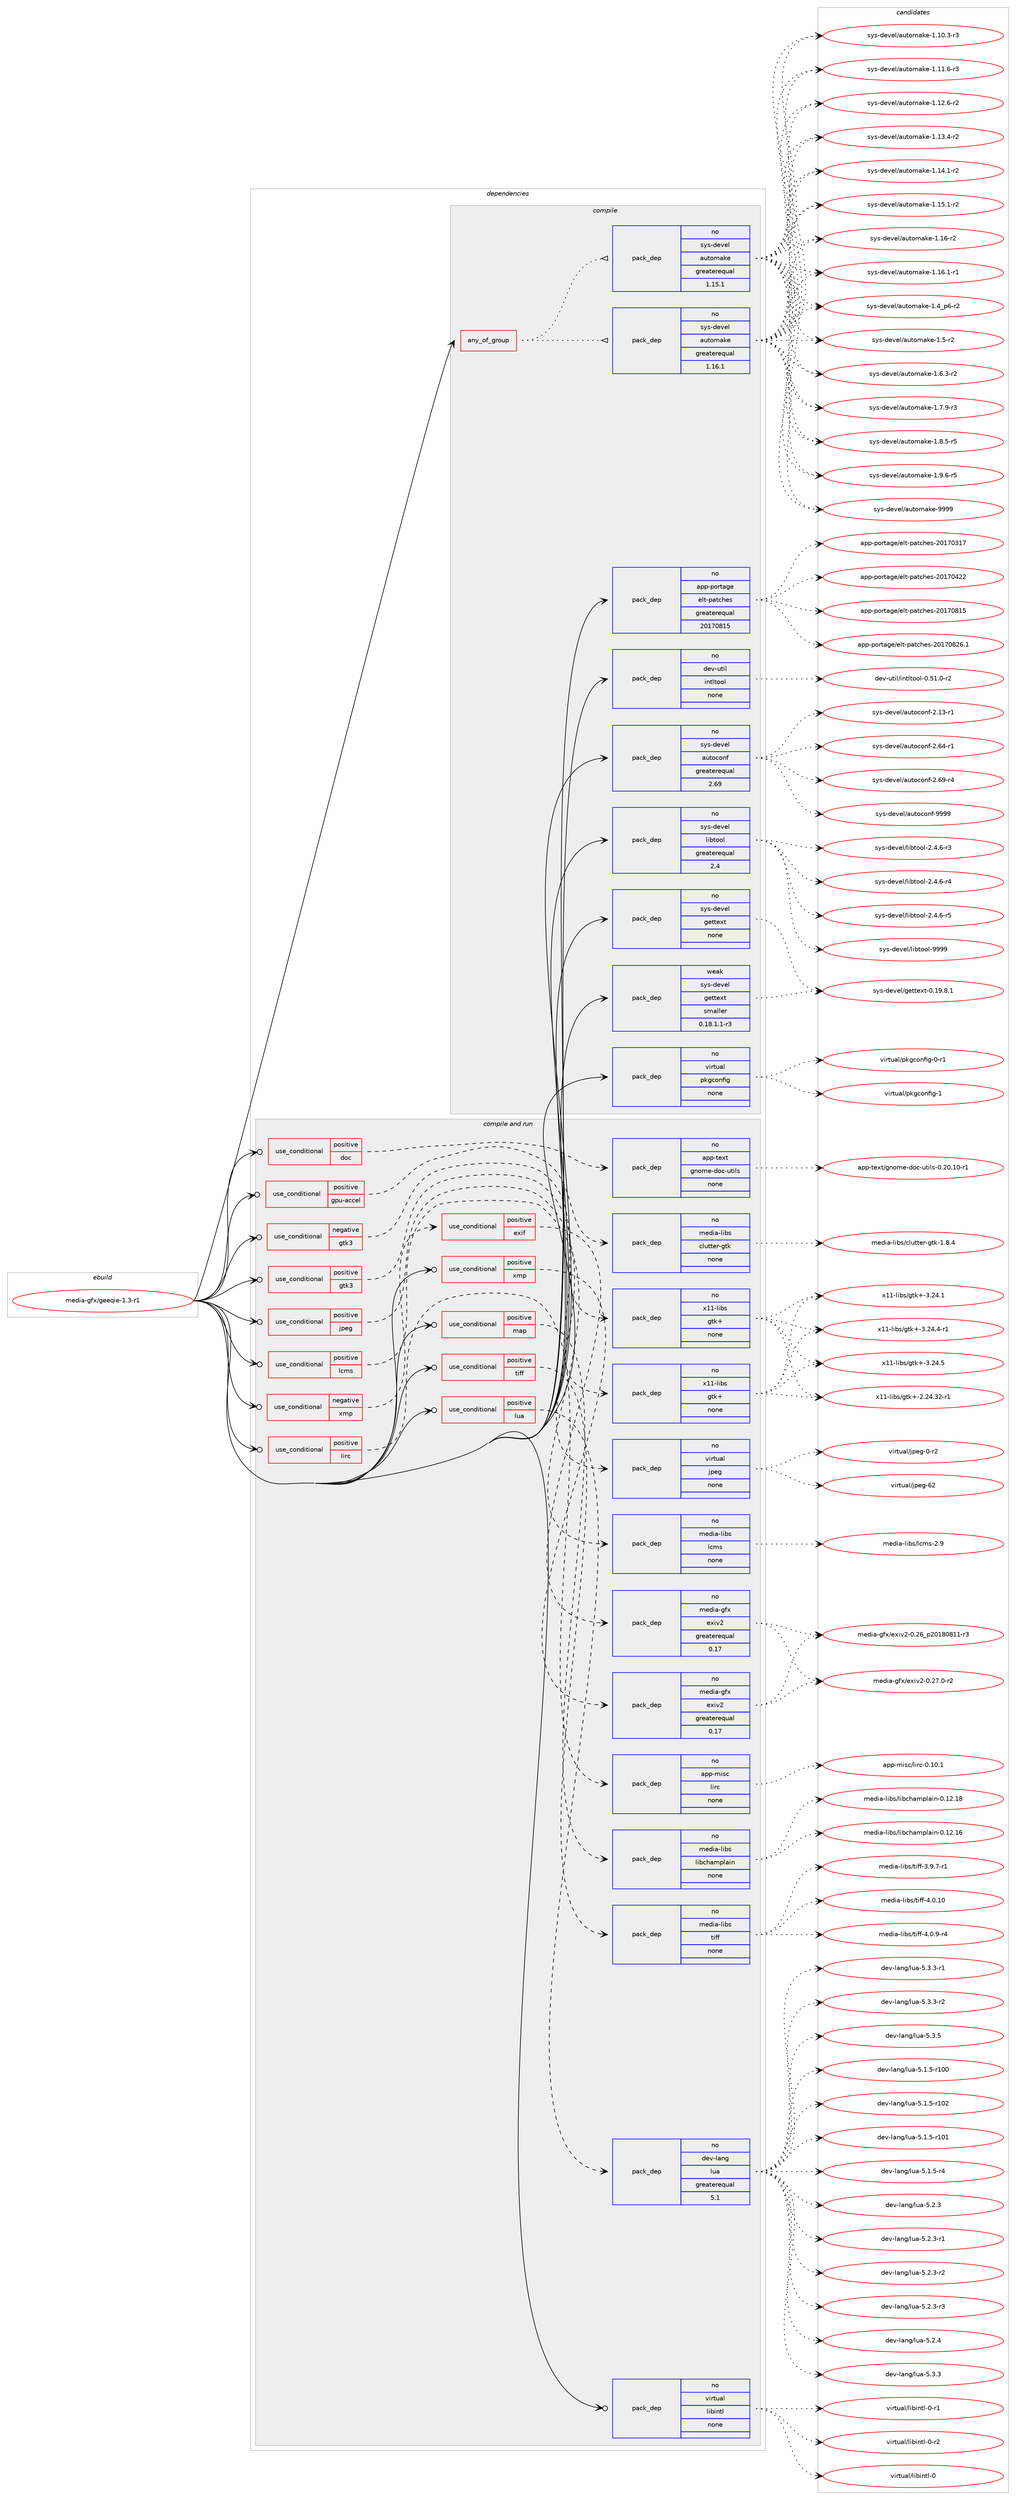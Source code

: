 digraph prolog {

# *************
# Graph options
# *************

newrank=true;
concentrate=true;
compound=true;
graph [rankdir=LR,fontname=Helvetica,fontsize=10,ranksep=1.5];#, ranksep=2.5, nodesep=0.2];
edge  [arrowhead=vee];
node  [fontname=Helvetica,fontsize=10];

# **********
# The ebuild
# **********

subgraph cluster_leftcol {
color=gray;
rank=same;
label=<<i>ebuild</i>>;
id [label="media-gfx/geeqie-1.3-r1", color=red, width=4, href="../media-gfx/geeqie-1.3-r1.svg"];
}

# ****************
# The dependencies
# ****************

subgraph cluster_midcol {
color=gray;
label=<<i>dependencies</i>>;
subgraph cluster_compile {
fillcolor="#eeeeee";
style=filled;
label=<<i>compile</i>>;
subgraph any24874 {
dependency1603558 [label=<<TABLE BORDER="0" CELLBORDER="1" CELLSPACING="0" CELLPADDING="4"><TR><TD CELLPADDING="10">any_of_group</TD></TR></TABLE>>, shape=none, color=red];subgraph pack1145521 {
dependency1603559 [label=<<TABLE BORDER="0" CELLBORDER="1" CELLSPACING="0" CELLPADDING="4" WIDTH="220"><TR><TD ROWSPAN="6" CELLPADDING="30">pack_dep</TD></TR><TR><TD WIDTH="110">no</TD></TR><TR><TD>sys-devel</TD></TR><TR><TD>automake</TD></TR><TR><TD>greaterequal</TD></TR><TR><TD>1.16.1</TD></TR></TABLE>>, shape=none, color=blue];
}
dependency1603558:e -> dependency1603559:w [weight=20,style="dotted",arrowhead="oinv"];
subgraph pack1145522 {
dependency1603560 [label=<<TABLE BORDER="0" CELLBORDER="1" CELLSPACING="0" CELLPADDING="4" WIDTH="220"><TR><TD ROWSPAN="6" CELLPADDING="30">pack_dep</TD></TR><TR><TD WIDTH="110">no</TD></TR><TR><TD>sys-devel</TD></TR><TR><TD>automake</TD></TR><TR><TD>greaterequal</TD></TR><TR><TD>1.15.1</TD></TR></TABLE>>, shape=none, color=blue];
}
dependency1603558:e -> dependency1603560:w [weight=20,style="dotted",arrowhead="oinv"];
}
id:e -> dependency1603558:w [weight=20,style="solid",arrowhead="vee"];
subgraph pack1145523 {
dependency1603561 [label=<<TABLE BORDER="0" CELLBORDER="1" CELLSPACING="0" CELLPADDING="4" WIDTH="220"><TR><TD ROWSPAN="6" CELLPADDING="30">pack_dep</TD></TR><TR><TD WIDTH="110">no</TD></TR><TR><TD>app-portage</TD></TR><TR><TD>elt-patches</TD></TR><TR><TD>greaterequal</TD></TR><TR><TD>20170815</TD></TR></TABLE>>, shape=none, color=blue];
}
id:e -> dependency1603561:w [weight=20,style="solid",arrowhead="vee"];
subgraph pack1145524 {
dependency1603562 [label=<<TABLE BORDER="0" CELLBORDER="1" CELLSPACING="0" CELLPADDING="4" WIDTH="220"><TR><TD ROWSPAN="6" CELLPADDING="30">pack_dep</TD></TR><TR><TD WIDTH="110">no</TD></TR><TR><TD>dev-util</TD></TR><TR><TD>intltool</TD></TR><TR><TD>none</TD></TR><TR><TD></TD></TR></TABLE>>, shape=none, color=blue];
}
id:e -> dependency1603562:w [weight=20,style="solid",arrowhead="vee"];
subgraph pack1145525 {
dependency1603563 [label=<<TABLE BORDER="0" CELLBORDER="1" CELLSPACING="0" CELLPADDING="4" WIDTH="220"><TR><TD ROWSPAN="6" CELLPADDING="30">pack_dep</TD></TR><TR><TD WIDTH="110">no</TD></TR><TR><TD>sys-devel</TD></TR><TR><TD>autoconf</TD></TR><TR><TD>greaterequal</TD></TR><TR><TD>2.69</TD></TR></TABLE>>, shape=none, color=blue];
}
id:e -> dependency1603563:w [weight=20,style="solid",arrowhead="vee"];
subgraph pack1145526 {
dependency1603564 [label=<<TABLE BORDER="0" CELLBORDER="1" CELLSPACING="0" CELLPADDING="4" WIDTH="220"><TR><TD ROWSPAN="6" CELLPADDING="30">pack_dep</TD></TR><TR><TD WIDTH="110">no</TD></TR><TR><TD>sys-devel</TD></TR><TR><TD>gettext</TD></TR><TR><TD>none</TD></TR><TR><TD></TD></TR></TABLE>>, shape=none, color=blue];
}
id:e -> dependency1603564:w [weight=20,style="solid",arrowhead="vee"];
subgraph pack1145527 {
dependency1603565 [label=<<TABLE BORDER="0" CELLBORDER="1" CELLSPACING="0" CELLPADDING="4" WIDTH="220"><TR><TD ROWSPAN="6" CELLPADDING="30">pack_dep</TD></TR><TR><TD WIDTH="110">no</TD></TR><TR><TD>sys-devel</TD></TR><TR><TD>libtool</TD></TR><TR><TD>greaterequal</TD></TR><TR><TD>2.4</TD></TR></TABLE>>, shape=none, color=blue];
}
id:e -> dependency1603565:w [weight=20,style="solid",arrowhead="vee"];
subgraph pack1145528 {
dependency1603566 [label=<<TABLE BORDER="0" CELLBORDER="1" CELLSPACING="0" CELLPADDING="4" WIDTH="220"><TR><TD ROWSPAN="6" CELLPADDING="30">pack_dep</TD></TR><TR><TD WIDTH="110">no</TD></TR><TR><TD>virtual</TD></TR><TR><TD>pkgconfig</TD></TR><TR><TD>none</TD></TR><TR><TD></TD></TR></TABLE>>, shape=none, color=blue];
}
id:e -> dependency1603566:w [weight=20,style="solid",arrowhead="vee"];
subgraph pack1145529 {
dependency1603567 [label=<<TABLE BORDER="0" CELLBORDER="1" CELLSPACING="0" CELLPADDING="4" WIDTH="220"><TR><TD ROWSPAN="6" CELLPADDING="30">pack_dep</TD></TR><TR><TD WIDTH="110">weak</TD></TR><TR><TD>sys-devel</TD></TR><TR><TD>gettext</TD></TR><TR><TD>smaller</TD></TR><TR><TD>0.18.1.1-r3</TD></TR></TABLE>>, shape=none, color=blue];
}
id:e -> dependency1603567:w [weight=20,style="solid",arrowhead="vee"];
}
subgraph cluster_compileandrun {
fillcolor="#eeeeee";
style=filled;
label=<<i>compile and run</i>>;
subgraph cond432478 {
dependency1603568 [label=<<TABLE BORDER="0" CELLBORDER="1" CELLSPACING="0" CELLPADDING="4"><TR><TD ROWSPAN="3" CELLPADDING="10">use_conditional</TD></TR><TR><TD>negative</TD></TR><TR><TD>gtk3</TD></TR></TABLE>>, shape=none, color=red];
subgraph pack1145530 {
dependency1603569 [label=<<TABLE BORDER="0" CELLBORDER="1" CELLSPACING="0" CELLPADDING="4" WIDTH="220"><TR><TD ROWSPAN="6" CELLPADDING="30">pack_dep</TD></TR><TR><TD WIDTH="110">no</TD></TR><TR><TD>x11-libs</TD></TR><TR><TD>gtk+</TD></TR><TR><TD>none</TD></TR><TR><TD></TD></TR></TABLE>>, shape=none, color=blue];
}
dependency1603568:e -> dependency1603569:w [weight=20,style="dashed",arrowhead="vee"];
}
id:e -> dependency1603568:w [weight=20,style="solid",arrowhead="odotvee"];
subgraph cond432479 {
dependency1603570 [label=<<TABLE BORDER="0" CELLBORDER="1" CELLSPACING="0" CELLPADDING="4"><TR><TD ROWSPAN="3" CELLPADDING="10">use_conditional</TD></TR><TR><TD>negative</TD></TR><TR><TD>xmp</TD></TR></TABLE>>, shape=none, color=red];
subgraph cond432480 {
dependency1603571 [label=<<TABLE BORDER="0" CELLBORDER="1" CELLSPACING="0" CELLPADDING="4"><TR><TD ROWSPAN="3" CELLPADDING="10">use_conditional</TD></TR><TR><TD>positive</TD></TR><TR><TD>exif</TD></TR></TABLE>>, shape=none, color=red];
subgraph pack1145531 {
dependency1603572 [label=<<TABLE BORDER="0" CELLBORDER="1" CELLSPACING="0" CELLPADDING="4" WIDTH="220"><TR><TD ROWSPAN="6" CELLPADDING="30">pack_dep</TD></TR><TR><TD WIDTH="110">no</TD></TR><TR><TD>media-gfx</TD></TR><TR><TD>exiv2</TD></TR><TR><TD>greaterequal</TD></TR><TR><TD>0.17</TD></TR></TABLE>>, shape=none, color=blue];
}
dependency1603571:e -> dependency1603572:w [weight=20,style="dashed",arrowhead="vee"];
}
dependency1603570:e -> dependency1603571:w [weight=20,style="dashed",arrowhead="vee"];
}
id:e -> dependency1603570:w [weight=20,style="solid",arrowhead="odotvee"];
subgraph cond432481 {
dependency1603573 [label=<<TABLE BORDER="0" CELLBORDER="1" CELLSPACING="0" CELLPADDING="4"><TR><TD ROWSPAN="3" CELLPADDING="10">use_conditional</TD></TR><TR><TD>positive</TD></TR><TR><TD>doc</TD></TR></TABLE>>, shape=none, color=red];
subgraph pack1145532 {
dependency1603574 [label=<<TABLE BORDER="0" CELLBORDER="1" CELLSPACING="0" CELLPADDING="4" WIDTH="220"><TR><TD ROWSPAN="6" CELLPADDING="30">pack_dep</TD></TR><TR><TD WIDTH="110">no</TD></TR><TR><TD>app-text</TD></TR><TR><TD>gnome-doc-utils</TD></TR><TR><TD>none</TD></TR><TR><TD></TD></TR></TABLE>>, shape=none, color=blue];
}
dependency1603573:e -> dependency1603574:w [weight=20,style="dashed",arrowhead="vee"];
}
id:e -> dependency1603573:w [weight=20,style="solid",arrowhead="odotvee"];
subgraph cond432482 {
dependency1603575 [label=<<TABLE BORDER="0" CELLBORDER="1" CELLSPACING="0" CELLPADDING="4"><TR><TD ROWSPAN="3" CELLPADDING="10">use_conditional</TD></TR><TR><TD>positive</TD></TR><TR><TD>gpu-accel</TD></TR></TABLE>>, shape=none, color=red];
subgraph pack1145533 {
dependency1603576 [label=<<TABLE BORDER="0" CELLBORDER="1" CELLSPACING="0" CELLPADDING="4" WIDTH="220"><TR><TD ROWSPAN="6" CELLPADDING="30">pack_dep</TD></TR><TR><TD WIDTH="110">no</TD></TR><TR><TD>media-libs</TD></TR><TR><TD>clutter-gtk</TD></TR><TR><TD>none</TD></TR><TR><TD></TD></TR></TABLE>>, shape=none, color=blue];
}
dependency1603575:e -> dependency1603576:w [weight=20,style="dashed",arrowhead="vee"];
}
id:e -> dependency1603575:w [weight=20,style="solid",arrowhead="odotvee"];
subgraph cond432483 {
dependency1603577 [label=<<TABLE BORDER="0" CELLBORDER="1" CELLSPACING="0" CELLPADDING="4"><TR><TD ROWSPAN="3" CELLPADDING="10">use_conditional</TD></TR><TR><TD>positive</TD></TR><TR><TD>gtk3</TD></TR></TABLE>>, shape=none, color=red];
subgraph pack1145534 {
dependency1603578 [label=<<TABLE BORDER="0" CELLBORDER="1" CELLSPACING="0" CELLPADDING="4" WIDTH="220"><TR><TD ROWSPAN="6" CELLPADDING="30">pack_dep</TD></TR><TR><TD WIDTH="110">no</TD></TR><TR><TD>x11-libs</TD></TR><TR><TD>gtk+</TD></TR><TR><TD>none</TD></TR><TR><TD></TD></TR></TABLE>>, shape=none, color=blue];
}
dependency1603577:e -> dependency1603578:w [weight=20,style="dashed",arrowhead="vee"];
}
id:e -> dependency1603577:w [weight=20,style="solid",arrowhead="odotvee"];
subgraph cond432484 {
dependency1603579 [label=<<TABLE BORDER="0" CELLBORDER="1" CELLSPACING="0" CELLPADDING="4"><TR><TD ROWSPAN="3" CELLPADDING="10">use_conditional</TD></TR><TR><TD>positive</TD></TR><TR><TD>jpeg</TD></TR></TABLE>>, shape=none, color=red];
subgraph pack1145535 {
dependency1603580 [label=<<TABLE BORDER="0" CELLBORDER="1" CELLSPACING="0" CELLPADDING="4" WIDTH="220"><TR><TD ROWSPAN="6" CELLPADDING="30">pack_dep</TD></TR><TR><TD WIDTH="110">no</TD></TR><TR><TD>virtual</TD></TR><TR><TD>jpeg</TD></TR><TR><TD>none</TD></TR><TR><TD></TD></TR></TABLE>>, shape=none, color=blue];
}
dependency1603579:e -> dependency1603580:w [weight=20,style="dashed",arrowhead="vee"];
}
id:e -> dependency1603579:w [weight=20,style="solid",arrowhead="odotvee"];
subgraph cond432485 {
dependency1603581 [label=<<TABLE BORDER="0" CELLBORDER="1" CELLSPACING="0" CELLPADDING="4"><TR><TD ROWSPAN="3" CELLPADDING="10">use_conditional</TD></TR><TR><TD>positive</TD></TR><TR><TD>lcms</TD></TR></TABLE>>, shape=none, color=red];
subgraph pack1145536 {
dependency1603582 [label=<<TABLE BORDER="0" CELLBORDER="1" CELLSPACING="0" CELLPADDING="4" WIDTH="220"><TR><TD ROWSPAN="6" CELLPADDING="30">pack_dep</TD></TR><TR><TD WIDTH="110">no</TD></TR><TR><TD>media-libs</TD></TR><TR><TD>lcms</TD></TR><TR><TD>none</TD></TR><TR><TD></TD></TR></TABLE>>, shape=none, color=blue];
}
dependency1603581:e -> dependency1603582:w [weight=20,style="dashed",arrowhead="vee"];
}
id:e -> dependency1603581:w [weight=20,style="solid",arrowhead="odotvee"];
subgraph cond432486 {
dependency1603583 [label=<<TABLE BORDER="0" CELLBORDER="1" CELLSPACING="0" CELLPADDING="4"><TR><TD ROWSPAN="3" CELLPADDING="10">use_conditional</TD></TR><TR><TD>positive</TD></TR><TR><TD>lirc</TD></TR></TABLE>>, shape=none, color=red];
subgraph pack1145537 {
dependency1603584 [label=<<TABLE BORDER="0" CELLBORDER="1" CELLSPACING="0" CELLPADDING="4" WIDTH="220"><TR><TD ROWSPAN="6" CELLPADDING="30">pack_dep</TD></TR><TR><TD WIDTH="110">no</TD></TR><TR><TD>app-misc</TD></TR><TR><TD>lirc</TD></TR><TR><TD>none</TD></TR><TR><TD></TD></TR></TABLE>>, shape=none, color=blue];
}
dependency1603583:e -> dependency1603584:w [weight=20,style="dashed",arrowhead="vee"];
}
id:e -> dependency1603583:w [weight=20,style="solid",arrowhead="odotvee"];
subgraph cond432487 {
dependency1603585 [label=<<TABLE BORDER="0" CELLBORDER="1" CELLSPACING="0" CELLPADDING="4"><TR><TD ROWSPAN="3" CELLPADDING="10">use_conditional</TD></TR><TR><TD>positive</TD></TR><TR><TD>lua</TD></TR></TABLE>>, shape=none, color=red];
subgraph pack1145538 {
dependency1603586 [label=<<TABLE BORDER="0" CELLBORDER="1" CELLSPACING="0" CELLPADDING="4" WIDTH="220"><TR><TD ROWSPAN="6" CELLPADDING="30">pack_dep</TD></TR><TR><TD WIDTH="110">no</TD></TR><TR><TD>dev-lang</TD></TR><TR><TD>lua</TD></TR><TR><TD>greaterequal</TD></TR><TR><TD>5.1</TD></TR></TABLE>>, shape=none, color=blue];
}
dependency1603585:e -> dependency1603586:w [weight=20,style="dashed",arrowhead="vee"];
}
id:e -> dependency1603585:w [weight=20,style="solid",arrowhead="odotvee"];
subgraph cond432488 {
dependency1603587 [label=<<TABLE BORDER="0" CELLBORDER="1" CELLSPACING="0" CELLPADDING="4"><TR><TD ROWSPAN="3" CELLPADDING="10">use_conditional</TD></TR><TR><TD>positive</TD></TR><TR><TD>map</TD></TR></TABLE>>, shape=none, color=red];
subgraph pack1145539 {
dependency1603588 [label=<<TABLE BORDER="0" CELLBORDER="1" CELLSPACING="0" CELLPADDING="4" WIDTH="220"><TR><TD ROWSPAN="6" CELLPADDING="30">pack_dep</TD></TR><TR><TD WIDTH="110">no</TD></TR><TR><TD>media-libs</TD></TR><TR><TD>libchamplain</TD></TR><TR><TD>none</TD></TR><TR><TD></TD></TR></TABLE>>, shape=none, color=blue];
}
dependency1603587:e -> dependency1603588:w [weight=20,style="dashed",arrowhead="vee"];
}
id:e -> dependency1603587:w [weight=20,style="solid",arrowhead="odotvee"];
subgraph cond432489 {
dependency1603589 [label=<<TABLE BORDER="0" CELLBORDER="1" CELLSPACING="0" CELLPADDING="4"><TR><TD ROWSPAN="3" CELLPADDING="10">use_conditional</TD></TR><TR><TD>positive</TD></TR><TR><TD>tiff</TD></TR></TABLE>>, shape=none, color=red];
subgraph pack1145540 {
dependency1603590 [label=<<TABLE BORDER="0" CELLBORDER="1" CELLSPACING="0" CELLPADDING="4" WIDTH="220"><TR><TD ROWSPAN="6" CELLPADDING="30">pack_dep</TD></TR><TR><TD WIDTH="110">no</TD></TR><TR><TD>media-libs</TD></TR><TR><TD>tiff</TD></TR><TR><TD>none</TD></TR><TR><TD></TD></TR></TABLE>>, shape=none, color=blue];
}
dependency1603589:e -> dependency1603590:w [weight=20,style="dashed",arrowhead="vee"];
}
id:e -> dependency1603589:w [weight=20,style="solid",arrowhead="odotvee"];
subgraph cond432490 {
dependency1603591 [label=<<TABLE BORDER="0" CELLBORDER="1" CELLSPACING="0" CELLPADDING="4"><TR><TD ROWSPAN="3" CELLPADDING="10">use_conditional</TD></TR><TR><TD>positive</TD></TR><TR><TD>xmp</TD></TR></TABLE>>, shape=none, color=red];
subgraph pack1145541 {
dependency1603592 [label=<<TABLE BORDER="0" CELLBORDER="1" CELLSPACING="0" CELLPADDING="4" WIDTH="220"><TR><TD ROWSPAN="6" CELLPADDING="30">pack_dep</TD></TR><TR><TD WIDTH="110">no</TD></TR><TR><TD>media-gfx</TD></TR><TR><TD>exiv2</TD></TR><TR><TD>greaterequal</TD></TR><TR><TD>0.17</TD></TR></TABLE>>, shape=none, color=blue];
}
dependency1603591:e -> dependency1603592:w [weight=20,style="dashed",arrowhead="vee"];
}
id:e -> dependency1603591:w [weight=20,style="solid",arrowhead="odotvee"];
subgraph pack1145542 {
dependency1603593 [label=<<TABLE BORDER="0" CELLBORDER="1" CELLSPACING="0" CELLPADDING="4" WIDTH="220"><TR><TD ROWSPAN="6" CELLPADDING="30">pack_dep</TD></TR><TR><TD WIDTH="110">no</TD></TR><TR><TD>virtual</TD></TR><TR><TD>libintl</TD></TR><TR><TD>none</TD></TR><TR><TD></TD></TR></TABLE>>, shape=none, color=blue];
}
id:e -> dependency1603593:w [weight=20,style="solid",arrowhead="odotvee"];
}
subgraph cluster_run {
fillcolor="#eeeeee";
style=filled;
label=<<i>run</i>>;
}
}

# **************
# The candidates
# **************

subgraph cluster_choices {
rank=same;
color=gray;
label=<<i>candidates</i>>;

subgraph choice1145521 {
color=black;
nodesep=1;
choice11512111545100101118101108479711711611110997107101454946494846514511451 [label="sys-devel/automake-1.10.3-r3", color=red, width=4,href="../sys-devel/automake-1.10.3-r3.svg"];
choice11512111545100101118101108479711711611110997107101454946494946544511451 [label="sys-devel/automake-1.11.6-r3", color=red, width=4,href="../sys-devel/automake-1.11.6-r3.svg"];
choice11512111545100101118101108479711711611110997107101454946495046544511450 [label="sys-devel/automake-1.12.6-r2", color=red, width=4,href="../sys-devel/automake-1.12.6-r2.svg"];
choice11512111545100101118101108479711711611110997107101454946495146524511450 [label="sys-devel/automake-1.13.4-r2", color=red, width=4,href="../sys-devel/automake-1.13.4-r2.svg"];
choice11512111545100101118101108479711711611110997107101454946495246494511450 [label="sys-devel/automake-1.14.1-r2", color=red, width=4,href="../sys-devel/automake-1.14.1-r2.svg"];
choice11512111545100101118101108479711711611110997107101454946495346494511450 [label="sys-devel/automake-1.15.1-r2", color=red, width=4,href="../sys-devel/automake-1.15.1-r2.svg"];
choice1151211154510010111810110847971171161111099710710145494649544511450 [label="sys-devel/automake-1.16-r2", color=red, width=4,href="../sys-devel/automake-1.16-r2.svg"];
choice11512111545100101118101108479711711611110997107101454946495446494511449 [label="sys-devel/automake-1.16.1-r1", color=red, width=4,href="../sys-devel/automake-1.16.1-r1.svg"];
choice115121115451001011181011084797117116111109971071014549465295112544511450 [label="sys-devel/automake-1.4_p6-r2", color=red, width=4,href="../sys-devel/automake-1.4_p6-r2.svg"];
choice11512111545100101118101108479711711611110997107101454946534511450 [label="sys-devel/automake-1.5-r2", color=red, width=4,href="../sys-devel/automake-1.5-r2.svg"];
choice115121115451001011181011084797117116111109971071014549465446514511450 [label="sys-devel/automake-1.6.3-r2", color=red, width=4,href="../sys-devel/automake-1.6.3-r2.svg"];
choice115121115451001011181011084797117116111109971071014549465546574511451 [label="sys-devel/automake-1.7.9-r3", color=red, width=4,href="../sys-devel/automake-1.7.9-r3.svg"];
choice115121115451001011181011084797117116111109971071014549465646534511453 [label="sys-devel/automake-1.8.5-r5", color=red, width=4,href="../sys-devel/automake-1.8.5-r5.svg"];
choice115121115451001011181011084797117116111109971071014549465746544511453 [label="sys-devel/automake-1.9.6-r5", color=red, width=4,href="../sys-devel/automake-1.9.6-r5.svg"];
choice115121115451001011181011084797117116111109971071014557575757 [label="sys-devel/automake-9999", color=red, width=4,href="../sys-devel/automake-9999.svg"];
dependency1603559:e -> choice11512111545100101118101108479711711611110997107101454946494846514511451:w [style=dotted,weight="100"];
dependency1603559:e -> choice11512111545100101118101108479711711611110997107101454946494946544511451:w [style=dotted,weight="100"];
dependency1603559:e -> choice11512111545100101118101108479711711611110997107101454946495046544511450:w [style=dotted,weight="100"];
dependency1603559:e -> choice11512111545100101118101108479711711611110997107101454946495146524511450:w [style=dotted,weight="100"];
dependency1603559:e -> choice11512111545100101118101108479711711611110997107101454946495246494511450:w [style=dotted,weight="100"];
dependency1603559:e -> choice11512111545100101118101108479711711611110997107101454946495346494511450:w [style=dotted,weight="100"];
dependency1603559:e -> choice1151211154510010111810110847971171161111099710710145494649544511450:w [style=dotted,weight="100"];
dependency1603559:e -> choice11512111545100101118101108479711711611110997107101454946495446494511449:w [style=dotted,weight="100"];
dependency1603559:e -> choice115121115451001011181011084797117116111109971071014549465295112544511450:w [style=dotted,weight="100"];
dependency1603559:e -> choice11512111545100101118101108479711711611110997107101454946534511450:w [style=dotted,weight="100"];
dependency1603559:e -> choice115121115451001011181011084797117116111109971071014549465446514511450:w [style=dotted,weight="100"];
dependency1603559:e -> choice115121115451001011181011084797117116111109971071014549465546574511451:w [style=dotted,weight="100"];
dependency1603559:e -> choice115121115451001011181011084797117116111109971071014549465646534511453:w [style=dotted,weight="100"];
dependency1603559:e -> choice115121115451001011181011084797117116111109971071014549465746544511453:w [style=dotted,weight="100"];
dependency1603559:e -> choice115121115451001011181011084797117116111109971071014557575757:w [style=dotted,weight="100"];
}
subgraph choice1145522 {
color=black;
nodesep=1;
choice11512111545100101118101108479711711611110997107101454946494846514511451 [label="sys-devel/automake-1.10.3-r3", color=red, width=4,href="../sys-devel/automake-1.10.3-r3.svg"];
choice11512111545100101118101108479711711611110997107101454946494946544511451 [label="sys-devel/automake-1.11.6-r3", color=red, width=4,href="../sys-devel/automake-1.11.6-r3.svg"];
choice11512111545100101118101108479711711611110997107101454946495046544511450 [label="sys-devel/automake-1.12.6-r2", color=red, width=4,href="../sys-devel/automake-1.12.6-r2.svg"];
choice11512111545100101118101108479711711611110997107101454946495146524511450 [label="sys-devel/automake-1.13.4-r2", color=red, width=4,href="../sys-devel/automake-1.13.4-r2.svg"];
choice11512111545100101118101108479711711611110997107101454946495246494511450 [label="sys-devel/automake-1.14.1-r2", color=red, width=4,href="../sys-devel/automake-1.14.1-r2.svg"];
choice11512111545100101118101108479711711611110997107101454946495346494511450 [label="sys-devel/automake-1.15.1-r2", color=red, width=4,href="../sys-devel/automake-1.15.1-r2.svg"];
choice1151211154510010111810110847971171161111099710710145494649544511450 [label="sys-devel/automake-1.16-r2", color=red, width=4,href="../sys-devel/automake-1.16-r2.svg"];
choice11512111545100101118101108479711711611110997107101454946495446494511449 [label="sys-devel/automake-1.16.1-r1", color=red, width=4,href="../sys-devel/automake-1.16.1-r1.svg"];
choice115121115451001011181011084797117116111109971071014549465295112544511450 [label="sys-devel/automake-1.4_p6-r2", color=red, width=4,href="../sys-devel/automake-1.4_p6-r2.svg"];
choice11512111545100101118101108479711711611110997107101454946534511450 [label="sys-devel/automake-1.5-r2", color=red, width=4,href="../sys-devel/automake-1.5-r2.svg"];
choice115121115451001011181011084797117116111109971071014549465446514511450 [label="sys-devel/automake-1.6.3-r2", color=red, width=4,href="../sys-devel/automake-1.6.3-r2.svg"];
choice115121115451001011181011084797117116111109971071014549465546574511451 [label="sys-devel/automake-1.7.9-r3", color=red, width=4,href="../sys-devel/automake-1.7.9-r3.svg"];
choice115121115451001011181011084797117116111109971071014549465646534511453 [label="sys-devel/automake-1.8.5-r5", color=red, width=4,href="../sys-devel/automake-1.8.5-r5.svg"];
choice115121115451001011181011084797117116111109971071014549465746544511453 [label="sys-devel/automake-1.9.6-r5", color=red, width=4,href="../sys-devel/automake-1.9.6-r5.svg"];
choice115121115451001011181011084797117116111109971071014557575757 [label="sys-devel/automake-9999", color=red, width=4,href="../sys-devel/automake-9999.svg"];
dependency1603560:e -> choice11512111545100101118101108479711711611110997107101454946494846514511451:w [style=dotted,weight="100"];
dependency1603560:e -> choice11512111545100101118101108479711711611110997107101454946494946544511451:w [style=dotted,weight="100"];
dependency1603560:e -> choice11512111545100101118101108479711711611110997107101454946495046544511450:w [style=dotted,weight="100"];
dependency1603560:e -> choice11512111545100101118101108479711711611110997107101454946495146524511450:w [style=dotted,weight="100"];
dependency1603560:e -> choice11512111545100101118101108479711711611110997107101454946495246494511450:w [style=dotted,weight="100"];
dependency1603560:e -> choice11512111545100101118101108479711711611110997107101454946495346494511450:w [style=dotted,weight="100"];
dependency1603560:e -> choice1151211154510010111810110847971171161111099710710145494649544511450:w [style=dotted,weight="100"];
dependency1603560:e -> choice11512111545100101118101108479711711611110997107101454946495446494511449:w [style=dotted,weight="100"];
dependency1603560:e -> choice115121115451001011181011084797117116111109971071014549465295112544511450:w [style=dotted,weight="100"];
dependency1603560:e -> choice11512111545100101118101108479711711611110997107101454946534511450:w [style=dotted,weight="100"];
dependency1603560:e -> choice115121115451001011181011084797117116111109971071014549465446514511450:w [style=dotted,weight="100"];
dependency1603560:e -> choice115121115451001011181011084797117116111109971071014549465546574511451:w [style=dotted,weight="100"];
dependency1603560:e -> choice115121115451001011181011084797117116111109971071014549465646534511453:w [style=dotted,weight="100"];
dependency1603560:e -> choice115121115451001011181011084797117116111109971071014549465746544511453:w [style=dotted,weight="100"];
dependency1603560:e -> choice115121115451001011181011084797117116111109971071014557575757:w [style=dotted,weight="100"];
}
subgraph choice1145523 {
color=black;
nodesep=1;
choice97112112451121111141169710310147101108116451129711699104101115455048495548514955 [label="app-portage/elt-patches-20170317", color=red, width=4,href="../app-portage/elt-patches-20170317.svg"];
choice97112112451121111141169710310147101108116451129711699104101115455048495548525050 [label="app-portage/elt-patches-20170422", color=red, width=4,href="../app-portage/elt-patches-20170422.svg"];
choice97112112451121111141169710310147101108116451129711699104101115455048495548564953 [label="app-portage/elt-patches-20170815", color=red, width=4,href="../app-portage/elt-patches-20170815.svg"];
choice971121124511211111411697103101471011081164511297116991041011154550484955485650544649 [label="app-portage/elt-patches-20170826.1", color=red, width=4,href="../app-portage/elt-patches-20170826.1.svg"];
dependency1603561:e -> choice97112112451121111141169710310147101108116451129711699104101115455048495548514955:w [style=dotted,weight="100"];
dependency1603561:e -> choice97112112451121111141169710310147101108116451129711699104101115455048495548525050:w [style=dotted,weight="100"];
dependency1603561:e -> choice97112112451121111141169710310147101108116451129711699104101115455048495548564953:w [style=dotted,weight="100"];
dependency1603561:e -> choice971121124511211111411697103101471011081164511297116991041011154550484955485650544649:w [style=dotted,weight="100"];
}
subgraph choice1145524 {
color=black;
nodesep=1;
choice1001011184511711610510847105110116108116111111108454846534946484511450 [label="dev-util/intltool-0.51.0-r2", color=red, width=4,href="../dev-util/intltool-0.51.0-r2.svg"];
dependency1603562:e -> choice1001011184511711610510847105110116108116111111108454846534946484511450:w [style=dotted,weight="100"];
}
subgraph choice1145525 {
color=black;
nodesep=1;
choice1151211154510010111810110847971171161119911111010245504649514511449 [label="sys-devel/autoconf-2.13-r1", color=red, width=4,href="../sys-devel/autoconf-2.13-r1.svg"];
choice1151211154510010111810110847971171161119911111010245504654524511449 [label="sys-devel/autoconf-2.64-r1", color=red, width=4,href="../sys-devel/autoconf-2.64-r1.svg"];
choice1151211154510010111810110847971171161119911111010245504654574511452 [label="sys-devel/autoconf-2.69-r4", color=red, width=4,href="../sys-devel/autoconf-2.69-r4.svg"];
choice115121115451001011181011084797117116111991111101024557575757 [label="sys-devel/autoconf-9999", color=red, width=4,href="../sys-devel/autoconf-9999.svg"];
dependency1603563:e -> choice1151211154510010111810110847971171161119911111010245504649514511449:w [style=dotted,weight="100"];
dependency1603563:e -> choice1151211154510010111810110847971171161119911111010245504654524511449:w [style=dotted,weight="100"];
dependency1603563:e -> choice1151211154510010111810110847971171161119911111010245504654574511452:w [style=dotted,weight="100"];
dependency1603563:e -> choice115121115451001011181011084797117116111991111101024557575757:w [style=dotted,weight="100"];
}
subgraph choice1145526 {
color=black;
nodesep=1;
choice1151211154510010111810110847103101116116101120116454846495746564649 [label="sys-devel/gettext-0.19.8.1", color=red, width=4,href="../sys-devel/gettext-0.19.8.1.svg"];
dependency1603564:e -> choice1151211154510010111810110847103101116116101120116454846495746564649:w [style=dotted,weight="100"];
}
subgraph choice1145527 {
color=black;
nodesep=1;
choice1151211154510010111810110847108105981161111111084550465246544511451 [label="sys-devel/libtool-2.4.6-r3", color=red, width=4,href="../sys-devel/libtool-2.4.6-r3.svg"];
choice1151211154510010111810110847108105981161111111084550465246544511452 [label="sys-devel/libtool-2.4.6-r4", color=red, width=4,href="../sys-devel/libtool-2.4.6-r4.svg"];
choice1151211154510010111810110847108105981161111111084550465246544511453 [label="sys-devel/libtool-2.4.6-r5", color=red, width=4,href="../sys-devel/libtool-2.4.6-r5.svg"];
choice1151211154510010111810110847108105981161111111084557575757 [label="sys-devel/libtool-9999", color=red, width=4,href="../sys-devel/libtool-9999.svg"];
dependency1603565:e -> choice1151211154510010111810110847108105981161111111084550465246544511451:w [style=dotted,weight="100"];
dependency1603565:e -> choice1151211154510010111810110847108105981161111111084550465246544511452:w [style=dotted,weight="100"];
dependency1603565:e -> choice1151211154510010111810110847108105981161111111084550465246544511453:w [style=dotted,weight="100"];
dependency1603565:e -> choice1151211154510010111810110847108105981161111111084557575757:w [style=dotted,weight="100"];
}
subgraph choice1145528 {
color=black;
nodesep=1;
choice11810511411611797108471121071039911111010210510345484511449 [label="virtual/pkgconfig-0-r1", color=red, width=4,href="../virtual/pkgconfig-0-r1.svg"];
choice1181051141161179710847112107103991111101021051034549 [label="virtual/pkgconfig-1", color=red, width=4,href="../virtual/pkgconfig-1.svg"];
dependency1603566:e -> choice11810511411611797108471121071039911111010210510345484511449:w [style=dotted,weight="100"];
dependency1603566:e -> choice1181051141161179710847112107103991111101021051034549:w [style=dotted,weight="100"];
}
subgraph choice1145529 {
color=black;
nodesep=1;
choice1151211154510010111810110847103101116116101120116454846495746564649 [label="sys-devel/gettext-0.19.8.1", color=red, width=4,href="../sys-devel/gettext-0.19.8.1.svg"];
dependency1603567:e -> choice1151211154510010111810110847103101116116101120116454846495746564649:w [style=dotted,weight="100"];
}
subgraph choice1145530 {
color=black;
nodesep=1;
choice12049494510810598115471031161074345504650524651504511449 [label="x11-libs/gtk+-2.24.32-r1", color=red, width=4,href="../x11-libs/gtk+-2.24.32-r1.svg"];
choice12049494510810598115471031161074345514650524649 [label="x11-libs/gtk+-3.24.1", color=red, width=4,href="../x11-libs/gtk+-3.24.1.svg"];
choice120494945108105981154710311610743455146505246524511449 [label="x11-libs/gtk+-3.24.4-r1", color=red, width=4,href="../x11-libs/gtk+-3.24.4-r1.svg"];
choice12049494510810598115471031161074345514650524653 [label="x11-libs/gtk+-3.24.5", color=red, width=4,href="../x11-libs/gtk+-3.24.5.svg"];
dependency1603569:e -> choice12049494510810598115471031161074345504650524651504511449:w [style=dotted,weight="100"];
dependency1603569:e -> choice12049494510810598115471031161074345514650524649:w [style=dotted,weight="100"];
dependency1603569:e -> choice120494945108105981154710311610743455146505246524511449:w [style=dotted,weight="100"];
dependency1603569:e -> choice12049494510810598115471031161074345514650524653:w [style=dotted,weight="100"];
}
subgraph choice1145531 {
color=black;
nodesep=1;
choice1091011001059745103102120471011201051185045484650549511250484956485649494511451 [label="media-gfx/exiv2-0.26_p20180811-r3", color=red, width=4,href="../media-gfx/exiv2-0.26_p20180811-r3.svg"];
choice10910110010597451031021204710112010511850454846505546484511450 [label="media-gfx/exiv2-0.27.0-r2", color=red, width=4,href="../media-gfx/exiv2-0.27.0-r2.svg"];
dependency1603572:e -> choice1091011001059745103102120471011201051185045484650549511250484956485649494511451:w [style=dotted,weight="100"];
dependency1603572:e -> choice10910110010597451031021204710112010511850454846505546484511450:w [style=dotted,weight="100"];
}
subgraph choice1145532 {
color=black;
nodesep=1;
choice97112112451161011201164710311011110910145100111994511711610510811545484650484649484511449 [label="app-text/gnome-doc-utils-0.20.10-r1", color=red, width=4,href="../app-text/gnome-doc-utils-0.20.10-r1.svg"];
dependency1603574:e -> choice97112112451161011201164710311011110910145100111994511711610510811545484650484649484511449:w [style=dotted,weight="100"];
}
subgraph choice1145533 {
color=black;
nodesep=1;
choice109101100105974510810598115479910811711611610111445103116107454946564652 [label="media-libs/clutter-gtk-1.8.4", color=red, width=4,href="../media-libs/clutter-gtk-1.8.4.svg"];
dependency1603576:e -> choice109101100105974510810598115479910811711611610111445103116107454946564652:w [style=dotted,weight="100"];
}
subgraph choice1145534 {
color=black;
nodesep=1;
choice12049494510810598115471031161074345504650524651504511449 [label="x11-libs/gtk+-2.24.32-r1", color=red, width=4,href="../x11-libs/gtk+-2.24.32-r1.svg"];
choice12049494510810598115471031161074345514650524649 [label="x11-libs/gtk+-3.24.1", color=red, width=4,href="../x11-libs/gtk+-3.24.1.svg"];
choice120494945108105981154710311610743455146505246524511449 [label="x11-libs/gtk+-3.24.4-r1", color=red, width=4,href="../x11-libs/gtk+-3.24.4-r1.svg"];
choice12049494510810598115471031161074345514650524653 [label="x11-libs/gtk+-3.24.5", color=red, width=4,href="../x11-libs/gtk+-3.24.5.svg"];
dependency1603578:e -> choice12049494510810598115471031161074345504650524651504511449:w [style=dotted,weight="100"];
dependency1603578:e -> choice12049494510810598115471031161074345514650524649:w [style=dotted,weight="100"];
dependency1603578:e -> choice120494945108105981154710311610743455146505246524511449:w [style=dotted,weight="100"];
dependency1603578:e -> choice12049494510810598115471031161074345514650524653:w [style=dotted,weight="100"];
}
subgraph choice1145535 {
color=black;
nodesep=1;
choice118105114116117971084710611210110345484511450 [label="virtual/jpeg-0-r2", color=red, width=4,href="../virtual/jpeg-0-r2.svg"];
choice1181051141161179710847106112101103455450 [label="virtual/jpeg-62", color=red, width=4,href="../virtual/jpeg-62.svg"];
dependency1603580:e -> choice118105114116117971084710611210110345484511450:w [style=dotted,weight="100"];
dependency1603580:e -> choice1181051141161179710847106112101103455450:w [style=dotted,weight="100"];
}
subgraph choice1145536 {
color=black;
nodesep=1;
choice109101100105974510810598115471089910911545504657 [label="media-libs/lcms-2.9", color=red, width=4,href="../media-libs/lcms-2.9.svg"];
dependency1603582:e -> choice109101100105974510810598115471089910911545504657:w [style=dotted,weight="100"];
}
subgraph choice1145537 {
color=black;
nodesep=1;
choice971121124510910511599471081051149945484649484649 [label="app-misc/lirc-0.10.1", color=red, width=4,href="../app-misc/lirc-0.10.1.svg"];
dependency1603584:e -> choice971121124510910511599471081051149945484649484649:w [style=dotted,weight="100"];
}
subgraph choice1145538 {
color=black;
nodesep=1;
choice1001011184510897110103471081179745534649465345114494848 [label="dev-lang/lua-5.1.5-r100", color=red, width=4,href="../dev-lang/lua-5.1.5-r100.svg"];
choice1001011184510897110103471081179745534649465345114494849 [label="dev-lang/lua-5.1.5-r101", color=red, width=4,href="../dev-lang/lua-5.1.5-r101.svg"];
choice1001011184510897110103471081179745534649465345114494850 [label="dev-lang/lua-5.1.5-r102", color=red, width=4,href="../dev-lang/lua-5.1.5-r102.svg"];
choice100101118451089711010347108117974553464946534511452 [label="dev-lang/lua-5.1.5-r4", color=red, width=4,href="../dev-lang/lua-5.1.5-r4.svg"];
choice10010111845108971101034710811797455346504651 [label="dev-lang/lua-5.2.3", color=red, width=4,href="../dev-lang/lua-5.2.3.svg"];
choice100101118451089711010347108117974553465046514511449 [label="dev-lang/lua-5.2.3-r1", color=red, width=4,href="../dev-lang/lua-5.2.3-r1.svg"];
choice100101118451089711010347108117974553465046514511450 [label="dev-lang/lua-5.2.3-r2", color=red, width=4,href="../dev-lang/lua-5.2.3-r2.svg"];
choice100101118451089711010347108117974553465046514511451 [label="dev-lang/lua-5.2.3-r3", color=red, width=4,href="../dev-lang/lua-5.2.3-r3.svg"];
choice10010111845108971101034710811797455346504652 [label="dev-lang/lua-5.2.4", color=red, width=4,href="../dev-lang/lua-5.2.4.svg"];
choice10010111845108971101034710811797455346514651 [label="dev-lang/lua-5.3.3", color=red, width=4,href="../dev-lang/lua-5.3.3.svg"];
choice100101118451089711010347108117974553465146514511449 [label="dev-lang/lua-5.3.3-r1", color=red, width=4,href="../dev-lang/lua-5.3.3-r1.svg"];
choice100101118451089711010347108117974553465146514511450 [label="dev-lang/lua-5.3.3-r2", color=red, width=4,href="../dev-lang/lua-5.3.3-r2.svg"];
choice10010111845108971101034710811797455346514653 [label="dev-lang/lua-5.3.5", color=red, width=4,href="../dev-lang/lua-5.3.5.svg"];
dependency1603586:e -> choice1001011184510897110103471081179745534649465345114494848:w [style=dotted,weight="100"];
dependency1603586:e -> choice1001011184510897110103471081179745534649465345114494849:w [style=dotted,weight="100"];
dependency1603586:e -> choice1001011184510897110103471081179745534649465345114494850:w [style=dotted,weight="100"];
dependency1603586:e -> choice100101118451089711010347108117974553464946534511452:w [style=dotted,weight="100"];
dependency1603586:e -> choice10010111845108971101034710811797455346504651:w [style=dotted,weight="100"];
dependency1603586:e -> choice100101118451089711010347108117974553465046514511449:w [style=dotted,weight="100"];
dependency1603586:e -> choice100101118451089711010347108117974553465046514511450:w [style=dotted,weight="100"];
dependency1603586:e -> choice100101118451089711010347108117974553465046514511451:w [style=dotted,weight="100"];
dependency1603586:e -> choice10010111845108971101034710811797455346504652:w [style=dotted,weight="100"];
dependency1603586:e -> choice10010111845108971101034710811797455346514651:w [style=dotted,weight="100"];
dependency1603586:e -> choice100101118451089711010347108117974553465146514511449:w [style=dotted,weight="100"];
dependency1603586:e -> choice100101118451089711010347108117974553465146514511450:w [style=dotted,weight="100"];
dependency1603586:e -> choice10010111845108971101034710811797455346514653:w [style=dotted,weight="100"];
}
subgraph choice1145539 {
color=black;
nodesep=1;
choice10910110010597451081059811547108105989910497109112108971051104548464950464954 [label="media-libs/libchamplain-0.12.16", color=red, width=4,href="../media-libs/libchamplain-0.12.16.svg"];
choice10910110010597451081059811547108105989910497109112108971051104548464950464956 [label="media-libs/libchamplain-0.12.18", color=red, width=4,href="../media-libs/libchamplain-0.12.18.svg"];
dependency1603588:e -> choice10910110010597451081059811547108105989910497109112108971051104548464950464954:w [style=dotted,weight="100"];
dependency1603588:e -> choice10910110010597451081059811547108105989910497109112108971051104548464950464956:w [style=dotted,weight="100"];
}
subgraph choice1145540 {
color=black;
nodesep=1;
choice109101100105974510810598115471161051021024551465746554511449 [label="media-libs/tiff-3.9.7-r1", color=red, width=4,href="../media-libs/tiff-3.9.7-r1.svg"];
choice1091011001059745108105981154711610510210245524648464948 [label="media-libs/tiff-4.0.10", color=red, width=4,href="../media-libs/tiff-4.0.10.svg"];
choice109101100105974510810598115471161051021024552464846574511452 [label="media-libs/tiff-4.0.9-r4", color=red, width=4,href="../media-libs/tiff-4.0.9-r4.svg"];
dependency1603590:e -> choice109101100105974510810598115471161051021024551465746554511449:w [style=dotted,weight="100"];
dependency1603590:e -> choice1091011001059745108105981154711610510210245524648464948:w [style=dotted,weight="100"];
dependency1603590:e -> choice109101100105974510810598115471161051021024552464846574511452:w [style=dotted,weight="100"];
}
subgraph choice1145541 {
color=black;
nodesep=1;
choice1091011001059745103102120471011201051185045484650549511250484956485649494511451 [label="media-gfx/exiv2-0.26_p20180811-r3", color=red, width=4,href="../media-gfx/exiv2-0.26_p20180811-r3.svg"];
choice10910110010597451031021204710112010511850454846505546484511450 [label="media-gfx/exiv2-0.27.0-r2", color=red, width=4,href="../media-gfx/exiv2-0.27.0-r2.svg"];
dependency1603592:e -> choice1091011001059745103102120471011201051185045484650549511250484956485649494511451:w [style=dotted,weight="100"];
dependency1603592:e -> choice10910110010597451031021204710112010511850454846505546484511450:w [style=dotted,weight="100"];
}
subgraph choice1145542 {
color=black;
nodesep=1;
choice1181051141161179710847108105981051101161084548 [label="virtual/libintl-0", color=red, width=4,href="../virtual/libintl-0.svg"];
choice11810511411611797108471081059810511011610845484511449 [label="virtual/libintl-0-r1", color=red, width=4,href="../virtual/libintl-0-r1.svg"];
choice11810511411611797108471081059810511011610845484511450 [label="virtual/libintl-0-r2", color=red, width=4,href="../virtual/libintl-0-r2.svg"];
dependency1603593:e -> choice1181051141161179710847108105981051101161084548:w [style=dotted,weight="100"];
dependency1603593:e -> choice11810511411611797108471081059810511011610845484511449:w [style=dotted,weight="100"];
dependency1603593:e -> choice11810511411611797108471081059810511011610845484511450:w [style=dotted,weight="100"];
}
}

}
